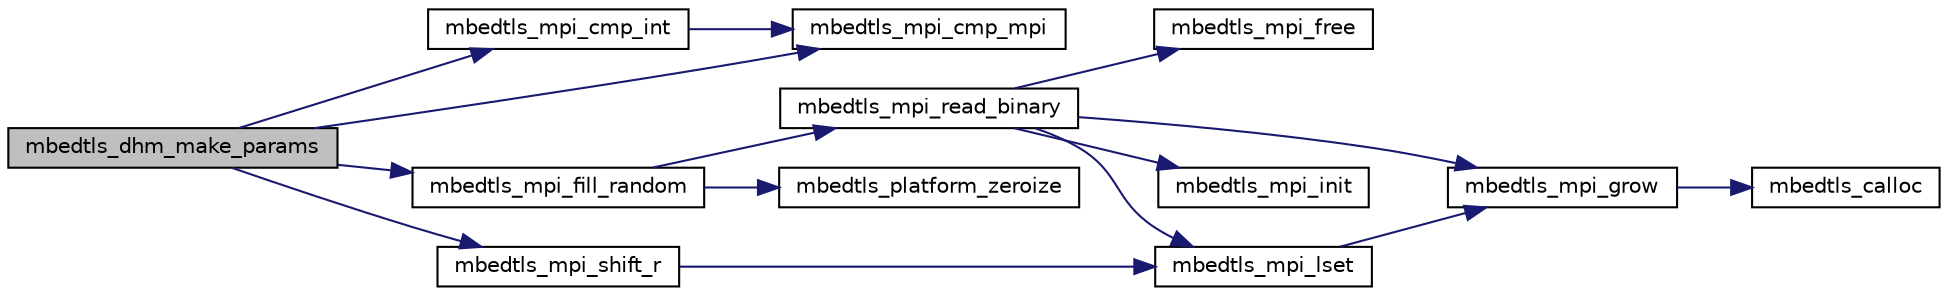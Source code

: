 digraph "mbedtls_dhm_make_params"
{
 // LATEX_PDF_SIZE
  edge [fontname="Helvetica",fontsize="10",labelfontname="Helvetica",labelfontsize="10"];
  node [fontname="Helvetica",fontsize="10",shape=record];
  rankdir="LR";
  Node1 [label="mbedtls_dhm_make_params",height=0.2,width=0.4,color="black", fillcolor="grey75", style="filled", fontcolor="black",tooltip="This function generates a DHM key pair and exports its public part together with the DHM parameters i..."];
  Node1 -> Node2 [color="midnightblue",fontsize="10",style="solid",fontname="Helvetica"];
  Node2 [label="mbedtls_mpi_cmp_int",height=0.2,width=0.4,color="black", fillcolor="white", style="filled",URL="$d1/dcc/bignum_8c.html#ad0e7f426326afc7d3fde309a7a8d82fa",tooltip="Compare an MPI with an integer."];
  Node2 -> Node3 [color="midnightblue",fontsize="10",style="solid",fontname="Helvetica"];
  Node3 [label="mbedtls_mpi_cmp_mpi",height=0.2,width=0.4,color="black", fillcolor="white", style="filled",URL="$d1/dcc/bignum_8c.html#a762dd8add46384d4935a4aecc125096e",tooltip="Compare two MPIs."];
  Node1 -> Node3 [color="midnightblue",fontsize="10",style="solid",fontname="Helvetica"];
  Node1 -> Node4 [color="midnightblue",fontsize="10",style="solid",fontname="Helvetica"];
  Node4 [label="mbedtls_mpi_fill_random",height=0.2,width=0.4,color="black", fillcolor="white", style="filled",URL="$d1/dcc/bignum_8c.html#a81b99c0a79d3e8ddedfd4a6ee37ceb1e",tooltip="Fill an MPI with a number of random bytes."];
  Node4 -> Node5 [color="midnightblue",fontsize="10",style="solid",fontname="Helvetica"];
  Node5 [label="mbedtls_mpi_read_binary",height=0.2,width=0.4,color="black", fillcolor="white", style="filled",URL="$d1/dcc/bignum_8c.html#a68f62c99e53eb034daea486e5d5d83ca",tooltip="Import an MPI from unsigned big endian binary data."];
  Node5 -> Node6 [color="midnightblue",fontsize="10",style="solid",fontname="Helvetica"];
  Node6 [label="mbedtls_mpi_free",height=0.2,width=0.4,color="black", fillcolor="white", style="filled",URL="$d1/dcc/bignum_8c.html#abffd5d8382cb86c089a1ef2bebb90f9f",tooltip="This function frees the components of an MPI context."];
  Node5 -> Node7 [color="midnightblue",fontsize="10",style="solid",fontname="Helvetica"];
  Node7 [label="mbedtls_mpi_grow",height=0.2,width=0.4,color="black", fillcolor="white", style="filled",URL="$d1/dcc/bignum_8c.html#a22263d90d838cb58f271aa8f1920843d",tooltip="Enlarge an MPI to the specified number of limbs."];
  Node7 -> Node8 [color="midnightblue",fontsize="10",style="solid",fontname="Helvetica"];
  Node8 [label="mbedtls_calloc",height=0.2,width=0.4,color="black", fillcolor="white", style="filled",URL="$dc/d3f/platform_8c.html#a065dcb25fe2c4492a910bec761400ebe",tooltip=" "];
  Node5 -> Node9 [color="midnightblue",fontsize="10",style="solid",fontname="Helvetica"];
  Node9 [label="mbedtls_mpi_init",height=0.2,width=0.4,color="black", fillcolor="white", style="filled",URL="$d1/dcc/bignum_8c.html#a99c7cca612b47dc4f3b96905c4f9d69e",tooltip="Initialize an MPI context."];
  Node5 -> Node10 [color="midnightblue",fontsize="10",style="solid",fontname="Helvetica"];
  Node10 [label="mbedtls_mpi_lset",height=0.2,width=0.4,color="black", fillcolor="white", style="filled",URL="$d1/dcc/bignum_8c.html#a65644d139404325130491759a5651f6d",tooltip="Store integer value in MPI."];
  Node10 -> Node7 [color="midnightblue",fontsize="10",style="solid",fontname="Helvetica"];
  Node4 -> Node11 [color="midnightblue",fontsize="10",style="solid",fontname="Helvetica"];
  Node11 [label="mbedtls_platform_zeroize",height=0.2,width=0.4,color="black", fillcolor="white", style="filled",URL="$dd/dde/platform__util_8c.html#aa4e36b2c1c58d8ad89e1e11b6ebea2d9",tooltip="Securely zeroize a buffer."];
  Node1 -> Node12 [color="midnightblue",fontsize="10",style="solid",fontname="Helvetica"];
  Node12 [label="mbedtls_mpi_shift_r",height=0.2,width=0.4,color="black", fillcolor="white", style="filled",URL="$d1/dcc/bignum_8c.html#aee1140147b1e807645cebf64ebded168",tooltip="Perform a right-shift on an MPI: X >>= count."];
  Node12 -> Node10 [color="midnightblue",fontsize="10",style="solid",fontname="Helvetica"];
}
